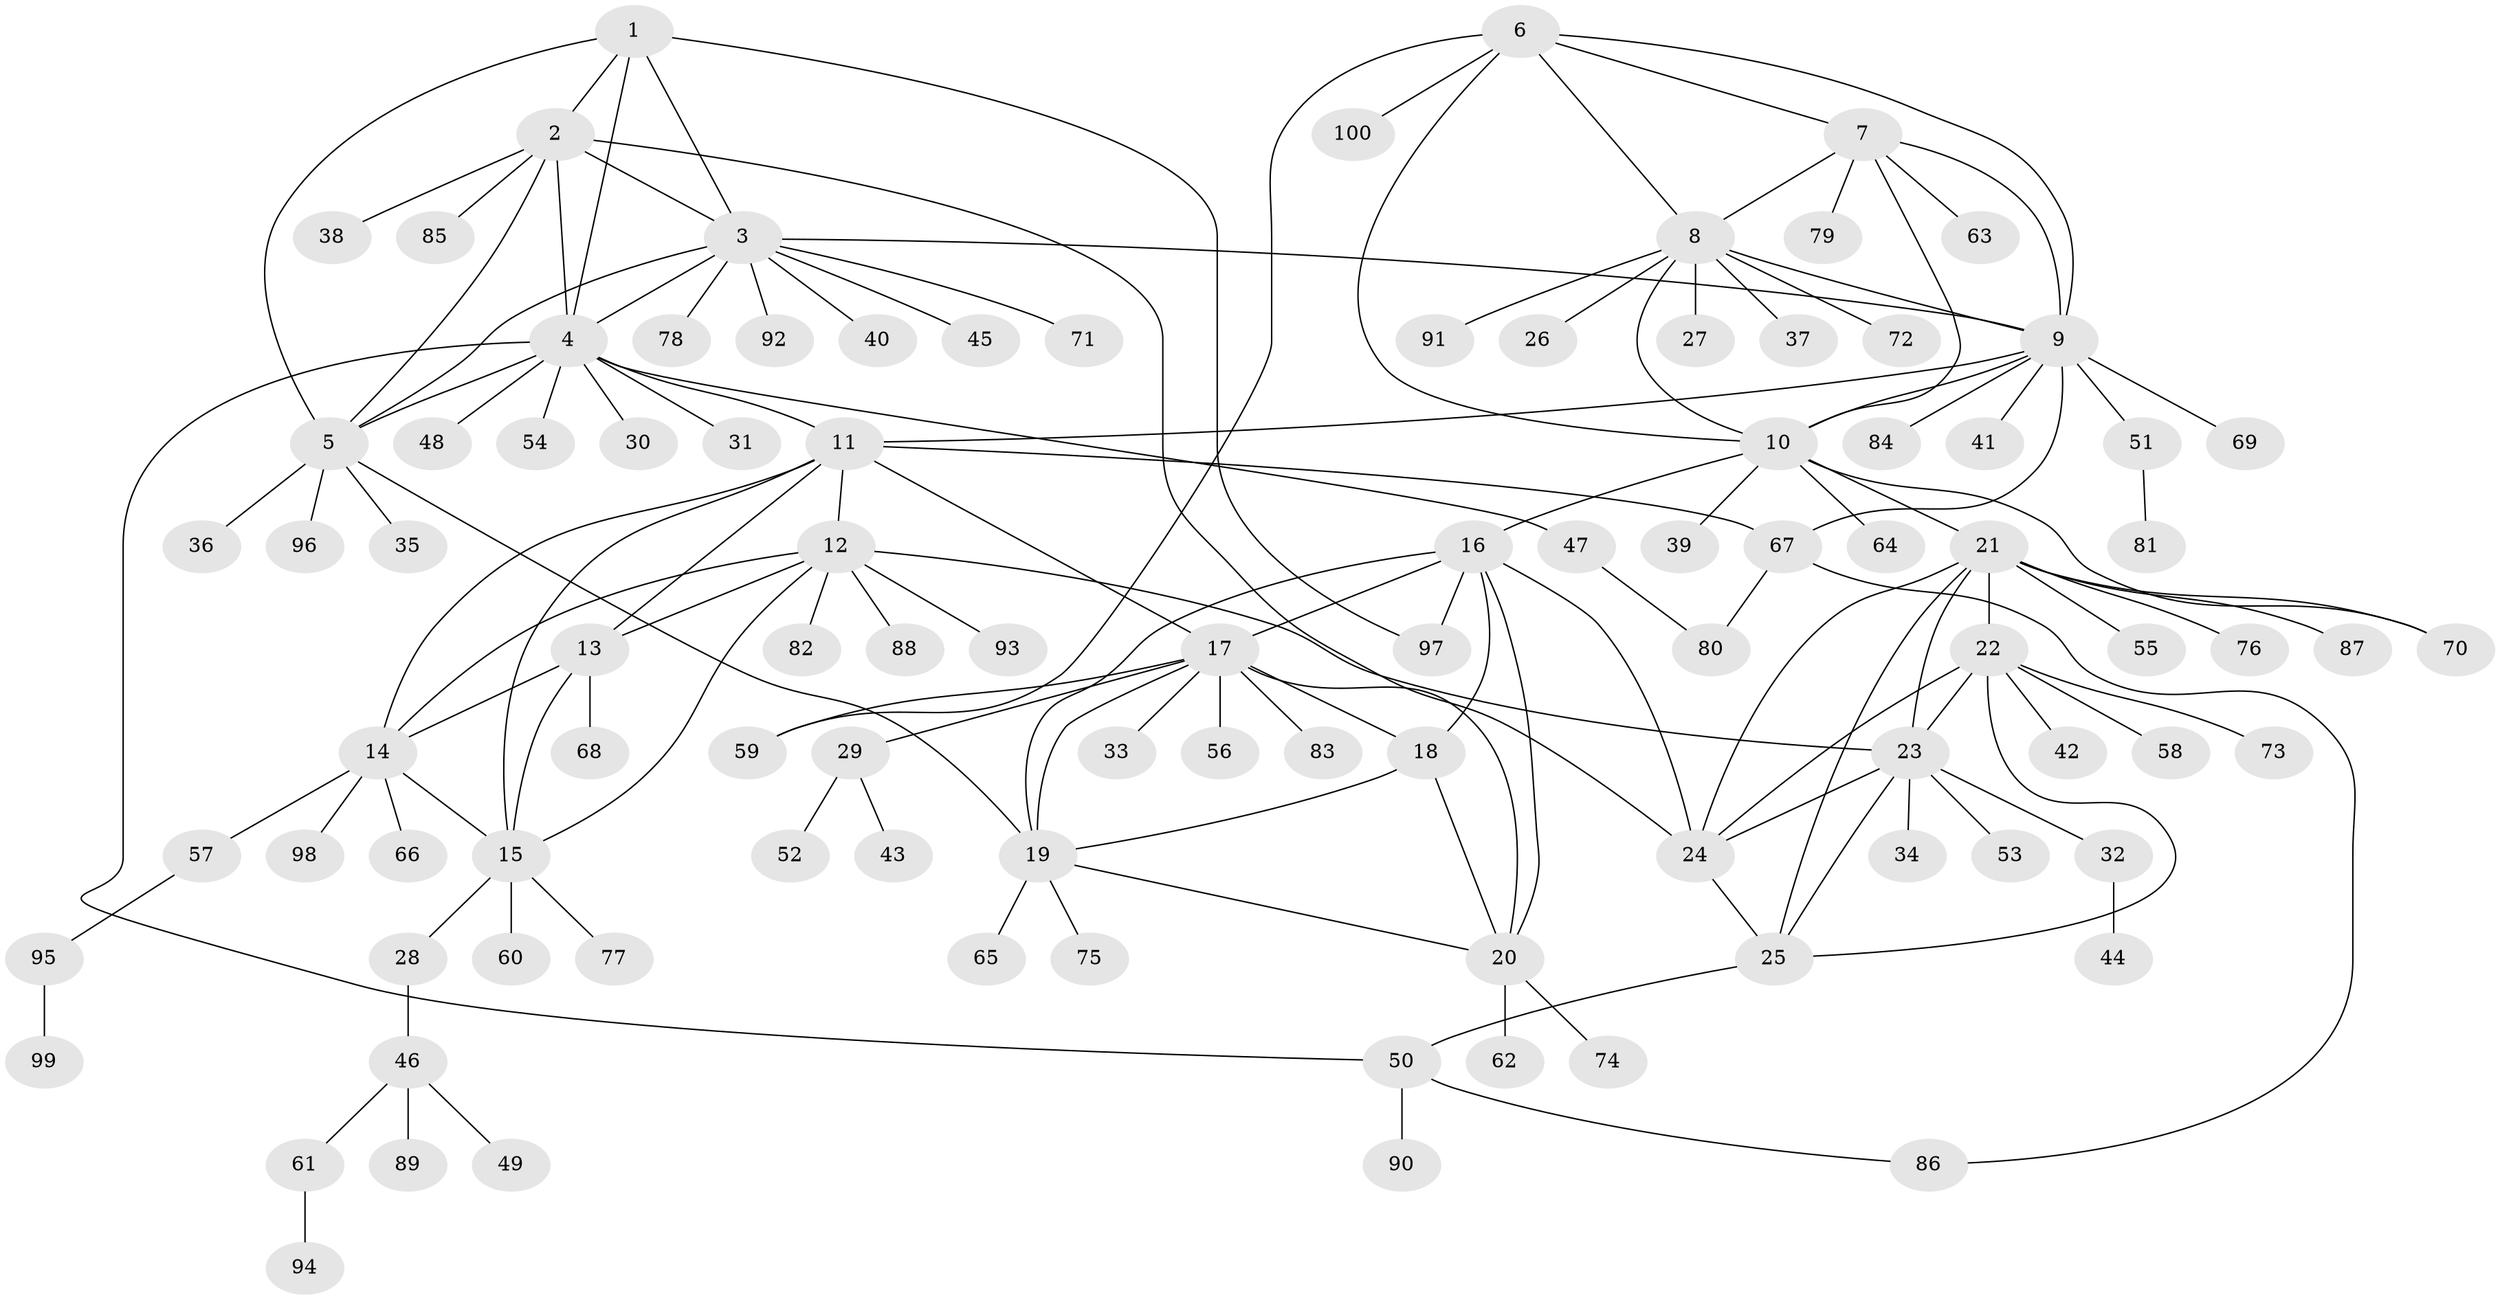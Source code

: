 // coarse degree distribution, {7: 0.05194805194805195, 4: 0.03896103896103896, 15: 0.012987012987012988, 10: 0.012987012987012988, 11: 0.025974025974025976, 8: 0.012987012987012988, 5: 0.03896103896103896, 6: 0.025974025974025976, 3: 0.025974025974025976, 1: 0.6753246753246753, 2: 0.07792207792207792}
// Generated by graph-tools (version 1.1) at 2025/24/03/03/25 07:24:12]
// undirected, 100 vertices, 142 edges
graph export_dot {
graph [start="1"]
  node [color=gray90,style=filled];
  1;
  2;
  3;
  4;
  5;
  6;
  7;
  8;
  9;
  10;
  11;
  12;
  13;
  14;
  15;
  16;
  17;
  18;
  19;
  20;
  21;
  22;
  23;
  24;
  25;
  26;
  27;
  28;
  29;
  30;
  31;
  32;
  33;
  34;
  35;
  36;
  37;
  38;
  39;
  40;
  41;
  42;
  43;
  44;
  45;
  46;
  47;
  48;
  49;
  50;
  51;
  52;
  53;
  54;
  55;
  56;
  57;
  58;
  59;
  60;
  61;
  62;
  63;
  64;
  65;
  66;
  67;
  68;
  69;
  70;
  71;
  72;
  73;
  74;
  75;
  76;
  77;
  78;
  79;
  80;
  81;
  82;
  83;
  84;
  85;
  86;
  87;
  88;
  89;
  90;
  91;
  92;
  93;
  94;
  95;
  96;
  97;
  98;
  99;
  100;
  1 -- 2;
  1 -- 3;
  1 -- 4;
  1 -- 5;
  1 -- 97;
  2 -- 3;
  2 -- 4;
  2 -- 5;
  2 -- 24;
  2 -- 38;
  2 -- 85;
  3 -- 4;
  3 -- 5;
  3 -- 9;
  3 -- 40;
  3 -- 45;
  3 -- 71;
  3 -- 78;
  3 -- 92;
  4 -- 5;
  4 -- 11;
  4 -- 30;
  4 -- 31;
  4 -- 47;
  4 -- 48;
  4 -- 50;
  4 -- 54;
  5 -- 19;
  5 -- 35;
  5 -- 36;
  5 -- 96;
  6 -- 7;
  6 -- 8;
  6 -- 9;
  6 -- 10;
  6 -- 59;
  6 -- 100;
  7 -- 8;
  7 -- 9;
  7 -- 10;
  7 -- 63;
  7 -- 79;
  8 -- 9;
  8 -- 10;
  8 -- 26;
  8 -- 27;
  8 -- 37;
  8 -- 72;
  8 -- 91;
  9 -- 10;
  9 -- 11;
  9 -- 41;
  9 -- 51;
  9 -- 67;
  9 -- 69;
  9 -- 84;
  10 -- 16;
  10 -- 21;
  10 -- 39;
  10 -- 64;
  10 -- 70;
  11 -- 12;
  11 -- 13;
  11 -- 14;
  11 -- 15;
  11 -- 17;
  11 -- 67;
  12 -- 13;
  12 -- 14;
  12 -- 15;
  12 -- 23;
  12 -- 82;
  12 -- 88;
  12 -- 93;
  13 -- 14;
  13 -- 15;
  13 -- 68;
  14 -- 15;
  14 -- 57;
  14 -- 66;
  14 -- 98;
  15 -- 28;
  15 -- 60;
  15 -- 77;
  16 -- 17;
  16 -- 18;
  16 -- 19;
  16 -- 20;
  16 -- 24;
  16 -- 97;
  17 -- 18;
  17 -- 19;
  17 -- 20;
  17 -- 29;
  17 -- 33;
  17 -- 56;
  17 -- 59;
  17 -- 83;
  18 -- 19;
  18 -- 20;
  19 -- 20;
  19 -- 65;
  19 -- 75;
  20 -- 62;
  20 -- 74;
  21 -- 22;
  21 -- 23;
  21 -- 24;
  21 -- 25;
  21 -- 55;
  21 -- 70;
  21 -- 76;
  21 -- 87;
  22 -- 23;
  22 -- 24;
  22 -- 25;
  22 -- 42;
  22 -- 58;
  22 -- 73;
  23 -- 24;
  23 -- 25;
  23 -- 32;
  23 -- 34;
  23 -- 53;
  24 -- 25;
  25 -- 50;
  28 -- 46;
  29 -- 43;
  29 -- 52;
  32 -- 44;
  46 -- 49;
  46 -- 61;
  46 -- 89;
  47 -- 80;
  50 -- 86;
  50 -- 90;
  51 -- 81;
  57 -- 95;
  61 -- 94;
  67 -- 80;
  67 -- 86;
  95 -- 99;
}
